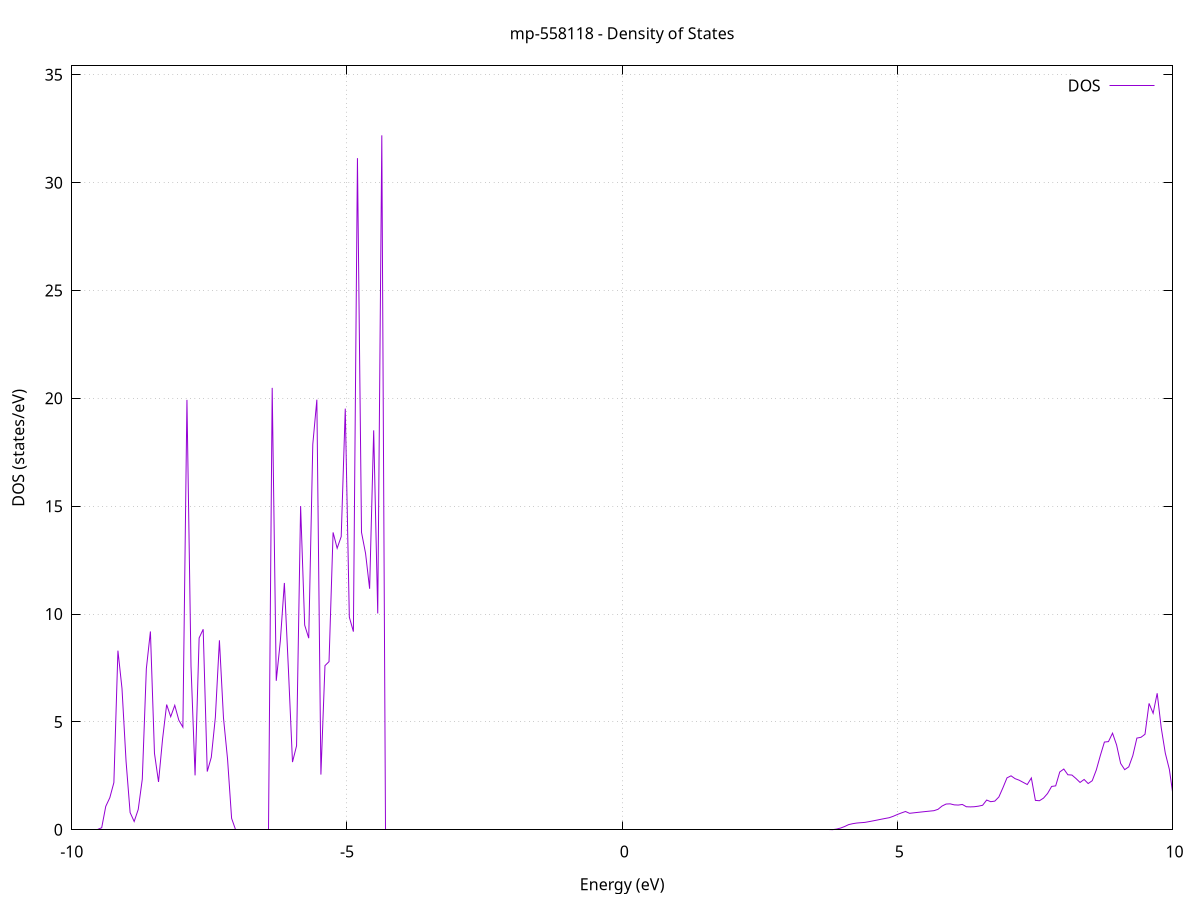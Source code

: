 set title 'mp-558118 - Density of States'
set xlabel 'Energy (eV)'
set ylabel 'DOS (states/eV)'
set grid
set xrange [-10:10]
set yrange [0:35.414]
set xzeroaxis lt -1
set terminal png size 800,600
set output 'mp-558118_dos_gnuplot.png'
plot '-' using 1:2 with lines title 'DOS'
-106.823800 0.000000
-106.750000 0.000000
-106.676200 0.000000
-106.602500 0.000000
-106.528700 0.000000
-106.455000 0.000000
-106.381200 0.000000
-106.307400 0.000000
-106.233700 0.000000
-106.159900 0.000000
-106.086100 0.000000
-106.012400 0.000000
-105.938600 0.000000
-105.864900 0.000000
-105.791100 0.000000
-105.717300 0.000000
-105.643600 0.000000
-105.569800 0.000000
-105.496000 0.000000
-105.422300 0.000000
-105.348500 0.000000
-105.274800 0.000000
-105.201000 0.000000
-105.127200 0.000000
-105.053500 0.000000
-104.979700 0.000000
-104.905900 0.000000
-104.832200 0.000000
-104.758400 0.000000
-104.684600 0.000000
-104.610900 0.000000
-104.537100 0.000000
-104.463400 0.000000
-104.389600 0.000000
-104.315800 0.000000
-104.242100 0.000000
-104.168300 0.000000
-104.094500 0.000000
-104.020800 0.000000
-103.947000 0.000000
-103.873300 0.000000
-103.799500 0.000000
-103.725700 0.000000
-103.652000 0.000000
-103.578200 0.000000
-103.504400 0.000000
-103.430700 0.000000
-103.356900 0.000000
-103.283200 0.000000
-103.209400 0.000000
-103.135600 0.000000
-103.061900 0.000000
-102.988100 0.000000
-102.914300 0.000000
-102.840600 0.000000
-102.766800 0.000000
-102.693000 0.000000
-102.619300 0.000000
-102.545500 0.000000
-102.471800 0.000000
-102.398000 0.000000
-102.324200 0.000000
-102.250500 0.000000
-102.176700 0.000000
-102.102900 0.000000
-102.029200 0.000000
-101.955400 0.000000
-101.881700 0.000000
-101.807900 0.000000
-101.734100 0.000000
-101.660400 0.000000
-101.586600 0.000000
-101.512800 0.000000
-101.439100 0.000000
-101.365300 0.000000
-101.291600 0.000000
-101.217800 0.000000
-101.144000 0.000000
-101.070300 0.000000
-100.996500 0.000000
-100.922700 0.000000
-100.849000 0.000000
-100.775200 0.000000
-100.701400 0.000000
-100.627700 0.000000
-100.553900 0.000000
-100.480200 0.000000
-100.406400 0.000000
-100.332600 0.000000
-100.258900 0.000000
-100.185100 0.000000
-100.111300 0.000000
-100.037600 0.000000
-99.963800 0.000000
-99.890100 0.000000
-99.816300 0.000000
-99.742500 0.000000
-99.668800 0.000000
-99.595000 0.000000
-99.521200 0.000000
-99.447500 0.000000
-99.373700 0.000000
-99.300000 0.000000
-99.226200 0.000000
-99.152400 0.000000
-99.078700 0.000000
-99.004900 0.000000
-98.931100 0.000000
-98.857400 0.000000
-98.783600 0.000000
-98.709800 0.000000
-98.636100 0.000000
-98.562300 0.000000
-98.488600 0.000000
-98.414800 0.000000
-98.341000 0.000000
-98.267300 0.000000
-98.193500 0.000000
-98.119700 0.000000
-98.046000 0.000000
-97.972200 0.000000
-97.898500 0.000000
-97.824700 0.000000
-97.750900 0.000000
-97.677200 0.000000
-97.603400 0.000000
-97.529600 0.000000
-97.455900 0.000000
-97.382100 0.000000
-97.308400 0.000000
-97.234600 0.000000
-97.160800 0.000000
-97.087100 0.000000
-97.013300 0.000000
-96.939500 0.000000
-96.865800 0.000000
-96.792000 0.000000
-96.718200 0.000000
-96.644500 0.000000
-96.570700 0.000000
-96.497000 0.000000
-96.423200 0.000000
-96.349400 0.000000
-96.275700 0.000000
-96.201900 0.000000
-96.128100 0.000000
-96.054400 0.000000
-95.980600 0.000000
-95.906900 0.000000
-95.833100 0.000000
-95.759300 0.000000
-95.685600 0.000000
-95.611800 0.000000
-95.538000 0.000000
-95.464300 0.000000
-95.390500 0.000000
-95.316800 0.000000
-95.243000 0.000000
-95.169200 0.000000
-95.095500 0.000000
-95.021700 0.000000
-94.947900 0.000000
-94.874200 0.000000
-94.800400 0.000000
-94.726600 0.000000
-94.652900 0.000000
-94.579100 0.000000
-94.505400 0.000000
-94.431600 0.000000
-94.357800 0.000000
-94.284100 0.000000
-94.210300 0.000000
-94.136500 0.000000
-94.062800 0.000000
-93.989000 0.000000
-93.915300 0.000000
-93.841500 0.000000
-93.767700 0.000000
-93.694000 0.000000
-93.620200 0.000000
-93.546400 0.000000
-93.472700 0.000000
-93.398900 0.000000
-93.325200 0.000000
-93.251400 0.000000
-93.177600 0.000000
-93.103900 0.000000
-93.030100 0.000000
-92.956300 0.000000
-92.882600 0.000000
-92.808800 0.000000
-92.735000 0.000000
-92.661300 0.000000
-92.587500 0.000000
-92.513800 0.000000
-92.440000 0.000000
-92.366200 0.000000
-92.292500 0.000000
-92.218700 0.000000
-92.144900 0.000000
-92.071200 0.000000
-91.997400 0.000000
-91.923700 0.000000
-91.849900 0.000000
-91.776100 0.000000
-91.702400 0.000000
-91.628600 0.000000
-91.554800 0.000000
-91.481100 0.000000
-91.407300 0.000000
-91.333600 0.000000
-91.259800 0.000000
-91.186000 0.000000
-91.112300 0.000000
-91.038500 0.000000
-90.964700 0.000000
-90.891000 0.000000
-90.817200 0.000000
-90.743400 0.000000
-90.669700 0.000000
-90.595900 0.000000
-90.522200 0.000000
-90.448400 0.000000
-90.374600 0.000000
-90.300900 0.000000
-90.227100 0.000000
-90.153300 0.000000
-90.079600 0.000000
-90.005800 0.000000
-89.932100 0.000000
-89.858300 0.000000
-89.784500 0.000000
-89.710800 0.000000
-89.637000 0.000000
-89.563200 0.000000
-89.489500 0.000000
-89.415700 0.000000
-89.342000 0.000000
-89.268200 0.000000
-89.194400 0.000000
-89.120700 0.000000
-89.046900 0.000000
-88.973100 0.000000
-88.899400 0.000000
-88.825600 0.000000
-88.751800 0.000000
-88.678100 0.000000
-88.604300 0.000000
-88.530600 0.000000
-88.456800 0.000000
-88.383000 0.000000
-88.309300 0.000000
-88.235500 0.000000
-88.161700 0.000000
-88.088000 0.000000
-88.014200 0.000000
-87.940500 0.000000
-87.866700 0.000000
-87.792900 0.000000
-87.719200 0.000000
-87.645400 0.000000
-87.571600 0.000000
-87.497900 0.000000
-87.424100 0.000000
-87.350400 0.000000
-87.276600 0.000000
-87.202800 0.000000
-87.129100 0.000000
-87.055300 0.000000
-86.981500 0.000000
-86.907800 0.000000
-86.834000 0.000000
-86.760200 0.000000
-86.686500 0.000000
-86.612700 0.000000
-86.539000 0.000000
-86.465200 0.000000
-86.391400 0.000000
-86.317700 0.000000
-86.243900 0.000000
-86.170100 0.000000
-86.096400 0.000000
-86.022600 0.000000
-85.948900 0.000000
-85.875100 0.000000
-85.801300 0.000000
-85.727600 0.000000
-85.653800 0.000000
-85.580000 0.000000
-85.506300 0.000000
-85.432500 0.000000
-85.358800 0.000000
-85.285000 0.000000
-85.211200 0.000000
-85.137500 0.000000
-85.063700 0.000000
-84.989900 0.000000
-84.916200 0.000000
-84.842400 0.000000
-84.768600 0.000000
-84.694900 0.000000
-84.621100 0.000000
-84.547400 0.000000
-84.473600 0.000000
-84.399800 0.000000
-84.326100 0.000000
-84.252300 0.000000
-84.178500 0.000000
-84.104800 0.000000
-84.031000 0.000000
-83.957300 0.000000
-83.883500 0.000000
-83.809700 0.000000
-83.736000 0.000000
-83.662200 0.000000
-83.588400 0.000000
-83.514700 0.000000
-83.440900 0.000000
-83.367200 0.000000
-83.293400 0.000000
-83.219600 0.000000
-83.145900 0.000000
-83.072100 0.000000
-82.998300 0.000000
-82.924600 0.000000
-82.850800 0.000000
-82.777000 0.000000
-82.703300 0.000000
-82.629500 0.000000
-82.555800 0.000000
-82.482000 0.000000
-82.408200 0.000000
-82.334500 0.000000
-82.260700 0.000000
-82.186900 0.000000
-82.113200 0.000000
-82.039400 0.000000
-81.965700 0.000000
-81.891900 0.000000
-81.818100 0.000000
-81.744400 0.000000
-81.670600 0.000000
-81.596800 0.000000
-81.523100 0.000000
-81.449300 0.000000
-81.375500 0.000000
-81.301800 0.000000
-81.228000 0.000000
-81.154300 0.000000
-81.080500 0.000000
-81.006700 0.000000
-80.933000 0.000000
-80.859200 0.000000
-80.785400 0.000000
-80.711700 0.000000
-80.637900 0.000000
-80.564200 0.000000
-80.490400 0.000000
-80.416600 0.000000
-80.342900 0.000000
-80.269100 0.000000
-80.195300 0.000000
-80.121600 0.000000
-80.047800 0.000000
-79.974100 0.000000
-79.900300 0.000000
-79.826500 0.000000
-79.752800 0.000000
-79.679000 0.000000
-79.605200 0.000000
-79.531500 0.000000
-79.457700 0.000000
-79.383900 0.000000
-79.310200 0.000000
-79.236400 0.000000
-79.162700 0.000000
-79.088900 0.000000
-79.015100 0.000000
-78.941400 0.000000
-78.867600 0.000000
-78.793800 0.000000
-78.720100 0.000000
-78.646300 0.000000
-78.572600 0.000000
-78.498800 0.000000
-78.425000 0.000000
-78.351300 0.000000
-78.277500 0.000000
-78.203700 0.000000
-78.130000 0.000000
-78.056200 0.000000
-77.982500 0.000000
-77.908700 0.000000
-77.834900 0.000000
-77.761200 0.000000
-77.687400 0.000000
-77.613600 0.000000
-77.539900 0.000000
-77.466100 0.000000
-77.392300 0.000000
-77.318600 0.000000
-77.244800 0.000000
-77.171100 0.000000
-77.097300 0.000000
-77.023500 0.000000
-76.949800 0.000000
-76.876000 0.000000
-76.802200 0.000000
-76.728500 0.000000
-76.654700 0.000000
-76.581000 0.000000
-76.507200 0.000000
-76.433400 0.000000
-76.359700 0.000000
-76.285900 0.000000
-76.212100 0.000000
-76.138400 0.000000
-76.064600 0.000000
-75.990900 0.000000
-75.917100 0.000000
-75.843300 0.000000
-75.769600 0.000000
-75.695800 0.000000
-75.622000 0.000000
-75.548300 0.000000
-75.474500 0.000000
-75.400700 0.000000
-75.327000 0.000000
-75.253200 0.000000
-75.179500 0.000000
-75.105700 0.000000
-75.031900 0.000000
-74.958200 0.000000
-74.884400 0.000000
-74.810600 0.000000
-74.736900 0.000000
-74.663100 0.000000
-74.589400 0.000000
-74.515600 0.000000
-74.441800 0.000000
-74.368100 0.000000
-74.294300 0.000000
-74.220500 0.000000
-74.146800 0.000000
-74.073000 0.000000
-73.999300 0.000000
-73.925500 0.000000
-73.851700 0.000000
-73.778000 0.000000
-73.704200 0.000000
-73.630400 0.000000
-73.556700 0.000000
-73.482900 0.000000
-73.409100 0.000000
-73.335400 0.000000
-73.261600 0.000000
-73.187900 0.000000
-73.114100 0.000000
-73.040300 0.000000
-72.966600 0.000000
-72.892800 0.000000
-72.819000 0.000000
-72.745300 0.000000
-72.671500 0.000000
-72.597800 0.000000
-72.524000 0.000000
-72.450200 0.000000
-72.376500 0.000000
-72.302700 0.000000
-72.228900 0.000000
-72.155200 0.000000
-72.081400 0.000000
-72.007700 0.000000
-71.933900 0.000000
-71.860100 0.000000
-71.786400 0.000000
-71.712600 0.000000
-71.638800 0.000000
-71.565100 0.000000
-71.491300 0.000000
-71.417500 0.000000
-71.343800 0.000000
-71.270000 0.000000
-71.196300 0.000000
-71.122500 0.000000
-71.048700 0.000000
-70.975000 0.000000
-70.901200 0.000000
-70.827400 0.000000
-70.753700 0.000000
-70.679900 0.000000
-70.606200 0.000000
-70.532400 0.000000
-70.458600 0.000000
-70.384900 0.000000
-70.311100 0.000000
-70.237300 0.000000
-70.163600 0.000000
-70.089800 0.000000
-70.016100 0.000000
-69.942300 0.000000
-69.868500 0.000000
-69.794800 0.000000
-69.721000 0.000000
-69.647200 0.000000
-69.573500 0.000000
-69.499700 0.000000
-69.425900 0.000000
-69.352200 0.000000
-69.278400 0.000000
-69.204700 0.000000
-69.130900 0.000000
-69.057100 0.000000
-68.983400 0.000000
-68.909600 0.000000
-68.835800 0.000000
-68.762100 0.000000
-68.688300 0.000000
-68.614600 0.000000
-68.540800 0.000000
-68.467000 0.000000
-68.393300 0.000000
-68.319500 0.000000
-68.245700 0.000000
-68.172000 0.000000
-68.098200 0.000000
-68.024500 0.000000
-67.950700 0.000000
-67.876900 0.000000
-67.803200 0.000000
-67.729400 0.000000
-67.655600 0.000000
-67.581900 0.000000
-67.508100 0.000000
-67.434300 0.000000
-67.360600 0.000000
-67.286800 0.000000
-67.213100 0.000000
-67.139300 0.000000
-67.065500 0.000000
-66.991800 0.000000
-66.918000 0.000000
-66.844200 0.000000
-66.770500 0.000000
-66.696700 0.000000
-66.623000 0.000000
-66.549200 0.000000
-66.475400 0.000000
-66.401700 0.000000
-66.327900 0.000000
-66.254100 0.000000
-66.180400 0.000000
-66.106600 0.000000
-66.032900 0.000000
-65.959100 0.000000
-65.885300 0.000000
-65.811600 0.000000
-65.737800 0.000000
-65.664000 0.000000
-65.590300 0.000000
-65.516500 0.000000
-65.442700 0.000000
-65.369000 0.000000
-65.295200 0.000000
-65.221500 0.000000
-65.147700 0.000000
-65.073900 0.000000
-65.000200 0.000000
-64.926400 0.000000
-64.852600 0.000000
-64.778900 0.000000
-64.705100 0.000000
-64.631400 0.000000
-64.557600 0.000000
-64.483800 0.000000
-64.410100 0.000000
-64.336300 0.000000
-64.262500 0.000000
-64.188800 0.000000
-64.115000 0.000000
-64.041300 0.000000
-63.967500 0.000000
-63.893700 0.000000
-63.820000 0.000000
-63.746200 0.000000
-63.672400 0.000000
-63.598700 0.000000
-63.524900 0.000000
-63.451100 0.000000
-63.377400 0.000000
-63.303600 0.000000
-63.229900 0.000000
-63.156100 0.000000
-63.082300 0.000000
-63.008600 0.000000
-62.934800 0.000000
-62.861000 0.000000
-62.787300 0.000000
-62.713500 0.000000
-62.639800 0.000000
-62.566000 0.000000
-62.492200 0.000000
-62.418500 0.000000
-62.344700 0.000000
-62.270900 0.000000
-62.197200 0.000000
-62.123400 0.000000
-62.049700 0.000000
-61.975900 0.000000
-61.902100 0.000000
-61.828400 0.000000
-61.754600 0.000000
-61.680800 0.000000
-61.607100 0.000000
-61.533300 0.000000
-61.459500 0.000000
-61.385800 0.000000
-61.312000 0.000000
-61.238300 0.000000
-61.164500 0.000000
-61.090700 0.000000
-61.017000 0.000000
-60.943200 0.000000
-60.869400 0.000000
-60.795700 0.000000
-60.721900 0.000000
-60.648200 0.000000
-60.574400 0.000000
-60.500600 0.000000
-60.426900 0.000000
-60.353100 0.000000
-60.279300 0.000000
-60.205600 0.000000
-60.131800 0.000000
-60.058100 0.000000
-59.984300 0.000000
-59.910500 0.000000
-59.836800 0.000000
-59.763000 0.000000
-59.689200 0.000000
-59.615500 0.000000
-59.541700 0.000000
-59.467900 0.000000
-59.394200 0.000000
-59.320400 0.000000
-59.246700 0.000000
-59.172900 0.000000
-59.099100 0.000000
-59.025400 0.000000
-58.951600 0.000000
-58.877800 0.000000
-58.804100 0.000000
-58.730300 0.000000
-58.656600 0.000000
-58.582800 0.000000
-58.509000 0.000000
-58.435300 0.000000
-58.361500 0.000000
-58.287700 0.000000
-58.214000 0.000000
-58.140200 0.000000
-58.066500 0.000000
-57.992700 0.000000
-57.918900 0.000000
-57.845200 0.000000
-57.771400 0.000000
-57.697600 0.000000
-57.623900 0.000000
-57.550100 0.000000
-57.476300 0.000000
-57.402600 0.000000
-57.328800 0.000000
-57.255100 0.000000
-57.181300 0.000000
-57.107500 0.000000
-57.033800 0.000000
-56.960000 0.000000
-56.886200 0.000000
-56.812500 0.000000
-56.738700 0.000000
-56.665000 0.000000
-56.591200 0.000000
-56.517400 0.000000
-56.443700 0.000000
-56.369900 0.000000
-56.296100 0.000000
-56.222400 0.000000
-56.148600 0.000000
-56.074900 0.000000
-56.001100 0.000000
-55.927300 0.000000
-55.853600 0.000000
-55.779800 0.000000
-55.706000 0.000000
-55.632300 0.000000
-55.558500 0.000000
-55.484700 0.000000
-55.411000 0.000000
-55.337200 0.000000
-55.263500 0.000000
-55.189700 0.000000
-55.115900 0.000000
-55.042200 0.000000
-54.968400 0.000000
-54.894600 0.000000
-54.820900 0.000000
-54.747100 0.000000
-54.673400 0.000000
-54.599600 0.000000
-54.525800 0.000000
-54.452100 0.000000
-54.378300 0.000000
-54.304500 0.000000
-54.230800 0.000000
-54.157000 0.000000
-54.083300 0.000000
-54.009500 0.000000
-53.935700 0.000000
-53.862000 0.000000
-53.788200 0.000000
-53.714400 0.000000
-53.640700 0.000000
-53.566900 0.000000
-53.493100 0.000000
-53.419400 0.000000
-53.345600 0.000000
-53.271900 0.000000
-53.198100 0.000000
-53.124300 0.000000
-53.050600 0.000000
-52.976800 0.000000
-52.903000 0.000000
-52.829300 0.000000
-52.755500 0.000000
-52.681800 0.000000
-52.608000 0.000000
-52.534200 0.000000
-52.460500 0.000000
-52.386700 0.000000
-52.312900 0.000000
-52.239200 0.000000
-52.165400 0.000000
-52.091700 0.000000
-52.017900 0.000000
-51.944100 0.000000
-51.870400 0.000000
-51.796600 0.000000
-51.722800 0.000000
-51.649100 0.000000
-51.575300 0.000000
-51.501500 0.000000
-51.427800 0.000000
-51.354000 0.000000
-51.280300 0.000000
-51.206500 0.000000
-51.132700 0.000000
-51.059000 0.000000
-50.985200 0.000000
-50.911400 0.000000
-50.837700 0.000000
-50.763900 0.000000
-50.690200 0.000000
-50.616400 0.000000
-50.542600 0.000000
-50.468900 0.000000
-50.395100 0.000000
-50.321300 0.000000
-50.247600 0.000000
-50.173800 0.000000
-50.100000 0.000000
-50.026300 0.000000
-49.952500 0.000000
-49.878800 0.000000
-49.805000 0.000000
-49.731200 0.000000
-49.657500 0.000000
-49.583700 0.000000
-49.509900 0.000000
-49.436200 0.000000
-49.362400 0.000000
-49.288700 0.000000
-49.214900 0.000000
-49.141100 0.000000
-49.067400 0.000000
-48.993600 0.000000
-48.919800 0.000000
-48.846100 0.000000
-48.772300 0.000000
-48.698600 0.000000
-48.624800 0.000000
-48.551000 0.000000
-48.477300 0.000000
-48.403500 0.000000
-48.329700 0.000000
-48.256000 0.000000
-48.182200 0.000000
-48.108400 0.000000
-48.034700 0.000000
-47.960900 0.000000
-47.887200 0.000000
-47.813400 0.000000
-47.739600 0.000000
-47.665900 0.000000
-47.592100 0.000000
-47.518300 0.000000
-47.444600 0.000000
-47.370800 0.000000
-47.297100 0.000000
-47.223300 0.000000
-47.149500 0.000000
-47.075800 0.000000
-47.002000 0.000000
-46.928200 0.000000
-46.854500 0.000000
-46.780700 0.000000
-46.707000 0.000000
-46.633200 0.000000
-46.559400 0.000000
-46.485700 0.000000
-46.411900 0.000000
-46.338100 0.000000
-46.264400 0.000000
-46.190600 0.000000
-46.116800 0.000000
-46.043100 0.000000
-45.969300 0.000000
-45.895600 0.000000
-45.821800 0.000000
-45.748000 0.000000
-45.674300 0.000000
-45.600500 0.000000
-45.526700 0.000000
-45.453000 0.000000
-45.379200 0.000000
-45.305500 0.000000
-45.231700 0.000000
-45.157900 0.000000
-45.084200 0.000000
-45.010400 0.000000
-44.936600 0.000000
-44.862900 0.000000
-44.789100 0.000000
-44.715400 0.000000
-44.641600 0.000000
-44.567800 0.000000
-44.494100 0.000000
-44.420300 0.000000
-44.346500 0.000000
-44.272800 0.000000
-44.199000 0.000000
-44.125200 0.000000
-44.051500 0.000000
-43.977700 0.000000
-43.904000 0.000000
-43.830200 0.000000
-43.756400 0.000000
-43.682700 0.000000
-43.608900 0.000000
-43.535100 0.000000
-43.461400 0.000000
-43.387600 0.000000
-43.313900 0.000000
-43.240100 0.000000
-43.166300 0.000000
-43.092600 0.000000
-43.018800 0.000000
-42.945000 0.000000
-42.871300 0.000000
-42.797500 0.000000
-42.723800 0.000000
-42.650000 0.000000
-42.576200 0.000000
-42.502500 0.000000
-42.428700 0.000000
-42.354900 0.000000
-42.281200 0.000000
-42.207400 0.000000
-42.133600 0.000000
-42.059900 0.000000
-41.986100 0.000000
-41.912400 0.000000
-41.838600 0.000000
-41.764800 0.000000
-41.691100 0.000000
-41.617300 0.000000
-41.543500 0.000000
-41.469800 0.000000
-41.396000 0.000000
-41.322300 0.000000
-41.248500 0.000000
-41.174700 0.000000
-41.101000 0.000000
-41.027200 0.000000
-40.953400 0.000000
-40.879700 0.000000
-40.805900 0.000000
-40.732200 0.000000
-40.658400 0.000000
-40.584600 0.000000
-40.510900 0.000000
-40.437100 0.000000
-40.363300 0.000000
-40.289600 0.000000
-40.215800 0.000000
-40.142000 0.000000
-40.068300 0.000000
-39.994500 0.000000
-39.920800 0.000000
-39.847000 0.000000
-39.773200 0.000000
-39.699500 0.000000
-39.625700 0.000000
-39.551900 0.000000
-39.478200 0.000000
-39.404400 0.000000
-39.330700 0.000000
-39.256900 0.000000
-39.183100 0.000000
-39.109400 0.000000
-39.035600 0.000000
-38.961800 0.000000
-38.888100 0.000000
-38.814300 0.000000
-38.740600 0.000000
-38.666800 0.000000
-38.593000 0.000000
-38.519300 0.000000
-38.445500 0.000000
-38.371700 0.000000
-38.298000 0.000000
-38.224200 0.000000
-38.150400 0.000000
-38.076700 0.000000
-38.002900 0.000000
-37.929200 0.000000
-37.855400 0.000000
-37.781600 0.000000
-37.707900 0.000000
-37.634100 0.000000
-37.560300 0.000000
-37.486600 0.000000
-37.412800 0.000000
-37.339100 0.000000
-37.265300 0.000000
-37.191500 0.000000
-37.117800 0.000000
-37.044000 0.000000
-36.970200 0.000000
-36.896500 0.000000
-36.822700 0.000000
-36.749000 0.000000
-36.675200 0.000000
-36.601400 0.000000
-36.527700 0.000000
-36.453900 0.000000
-36.380100 0.000000
-36.306400 0.000000
-36.232600 0.000000
-36.158800 0.000000
-36.085100 0.000000
-36.011300 0.000000
-35.937600 0.000000
-35.863800 0.000000
-35.790000 0.000000
-35.716300 0.000000
-35.642500 0.000000
-35.568700 0.000000
-35.495000 0.000000
-35.421200 0.000000
-35.347500 0.000000
-35.273700 0.000000
-35.199900 0.000000
-35.126200 0.000000
-35.052400 0.000000
-34.978600 0.000000
-34.904900 0.000000
-34.831100 0.000000
-34.757400 0.000000
-34.683600 0.000000
-34.609800 0.000000
-34.536100 0.000000
-34.462300 0.000000
-34.388500 0.000000
-34.314800 0.000000
-34.241000 0.000000
-34.167200 0.000000
-34.093500 0.000000
-34.019700 0.000000
-33.946000 0.000000
-33.872200 0.000000
-33.798400 0.000000
-33.724700 0.000000
-33.650900 0.000000
-33.577100 0.000000
-33.503400 0.000000
-33.429600 0.000000
-33.355900 0.000000
-33.282100 0.000000
-33.208300 0.000000
-33.134600 0.000000
-33.060800 0.000000
-32.987000 0.000000
-32.913300 0.000000
-32.839500 0.000000
-32.765800 0.000000
-32.692000 0.000000
-32.618200 0.000000
-32.544500 0.000000
-32.470700 0.000000
-32.396900 0.000000
-32.323200 0.000000
-32.249400 0.000000
-32.175600 0.000000
-32.101900 0.000000
-32.028100 0.000000
-31.954400 0.000000
-31.880600 0.000000
-31.806800 0.000000
-31.733100 0.000000
-31.659300 0.000000
-31.585500 0.000000
-31.511800 0.000000
-31.438000 0.000000
-31.364300 0.000000
-31.290500 0.000000
-31.216700 0.000000
-31.143000 0.000000
-31.069200 0.000000
-30.995400 0.000000
-30.921700 0.000000
-30.847900 0.000000
-30.774200 0.000000
-30.700400 0.000000
-30.626600 0.000000
-30.552900 0.000000
-30.479100 0.000000
-30.405300 0.000000
-30.331600 0.000000
-30.257800 0.000000
-30.184000 0.000000
-30.110300 0.000000
-30.036500 0.000000
-29.962800 0.000000
-29.889000 0.000000
-29.815200 0.000000
-29.741500 0.000000
-29.667700 0.000000
-29.593900 0.000000
-29.520200 0.000000
-29.446400 0.000000
-29.372700 0.000000
-29.298900 0.000000
-29.225100 0.000000
-29.151400 0.000000
-29.077600 0.000000
-29.003800 0.000000
-28.930100 0.000000
-28.856300 0.000000
-28.782600 0.000000
-28.708800 0.000000
-28.635000 0.000000
-28.561300 0.000000
-28.487500 0.000000
-28.413700 0.000000
-28.340000 0.000000
-28.266200 0.000000
-28.192400 0.000000
-28.118700 0.000000
-28.044900 0.000000
-27.971200 0.000000
-27.897400 0.000000
-27.823600 0.000000
-27.749900 0.000000
-27.676100 0.000000
-27.602300 0.000000
-27.528600 0.000000
-27.454800 0.000000
-27.381100 0.000000
-27.307300 0.000000
-27.233500 0.000000
-27.159800 0.000000
-27.086000 0.000000
-27.012200 0.000000
-26.938500 0.000000
-26.864700 0.000000
-26.791000 0.000000
-26.717200 0.000000
-26.643400 0.000000
-26.569700 0.000000
-26.495900 0.000000
-26.422100 0.000000
-26.348400 0.000000
-26.274600 0.000000
-26.200800 0.000000
-26.127100 0.000000
-26.053300 0.000000
-25.979600 0.000000
-25.905800 0.000000
-25.832000 0.000000
-25.758300 0.000000
-25.684500 0.000000
-25.610700 0.000000
-25.537000 0.000000
-25.463200 0.000000
-25.389500 0.000000
-25.315700 0.000000
-25.241900 1.631000
-25.168200 4.700400
-25.094400 11.165800
-25.020600 2.019900
-24.946900 3.984200
-24.873100 24.693600
-24.799400 4.063200
-24.725600 1.573200
-24.651800 28.775500
-24.578100 5.924400
-24.504300 2.336300
-24.430500 0.000000
-24.356800 0.000000
-24.283000 0.000000
-24.209200 0.000000
-24.135500 0.000000
-24.061700 0.000000
-23.988000 0.000000
-23.914200 0.000000
-23.840400 0.000000
-23.766700 0.000000
-23.692900 0.000000
-23.619100 0.000000
-23.545400 0.000000
-23.471600 0.000000
-23.397900 0.000000
-23.324100 0.000000
-23.250300 0.000000
-23.176600 0.000000
-23.102800 0.000000
-23.029000 0.000000
-22.955300 0.000000
-22.881500 0.000000
-22.807800 0.000000
-22.734000 0.000000
-22.660200 0.000000
-22.586500 0.000000
-22.512700 0.000000
-22.438900 0.000000
-22.365200 0.000000
-22.291400 0.000000
-22.217600 0.000000
-22.143900 0.000000
-22.070100 0.000000
-21.996400 0.000000
-21.922600 0.000000
-21.848800 0.000000
-21.775100 0.000000
-21.701300 0.000000
-21.627500 0.000000
-21.553800 0.000000
-21.480000 0.000000
-21.406300 0.000000
-21.332500 0.000000
-21.258700 0.000000
-21.185000 0.000000
-21.111200 0.000000
-21.037400 0.000000
-20.963700 0.000000
-20.889900 0.000000
-20.816200 0.000000
-20.742400 0.000000
-20.668600 0.000000
-20.594900 0.000000
-20.521100 0.000000
-20.447300 0.000000
-20.373600 0.000000
-20.299800 0.000000
-20.226000 0.000000
-20.152300 0.000000
-20.078500 0.000000
-20.004800 0.000000
-19.931000 0.000000
-19.857200 0.000000
-19.783500 0.000000
-19.709700 0.000000
-19.635900 0.000000
-19.562200 0.000000
-19.488400 0.000000
-19.414700 0.000000
-19.340900 0.000000
-19.267100 0.000000
-19.193400 0.000000
-19.119600 0.000000
-19.045800 0.000000
-18.972100 0.000000
-18.898300 0.000000
-18.824500 0.000000
-18.750800 0.000000
-18.677000 0.000000
-18.603300 0.000000
-18.529500 0.000000
-18.455700 0.000000
-18.382000 0.000000
-18.308200 0.000000
-18.234400 0.000000
-18.160700 0.000000
-18.086900 0.000000
-18.013200 0.000000
-17.939400 0.000000
-17.865600 0.000000
-17.791900 0.000000
-17.718100 0.000000
-17.644300 0.000000
-17.570600 0.000000
-17.496800 0.000000
-17.423100 0.000000
-17.349300 0.000000
-17.275500 0.000000
-17.201800 0.000000
-17.128000 0.000000
-17.054200 0.000000
-16.980500 0.000000
-16.906700 0.000000
-16.832900 0.000000
-16.759200 0.000000
-16.685400 0.000000
-16.611700 0.000000
-16.537900 0.000000
-16.464100 0.000000
-16.390400 0.000000
-16.316600 0.000000
-16.242800 0.000000
-16.169100 0.000000
-16.095300 0.000000
-16.021600 0.000000
-15.947800 0.000000
-15.874000 0.000000
-15.800300 0.000000
-15.726500 0.000000
-15.652700 0.000000
-15.579000 0.000000
-15.505200 0.000000
-15.431500 0.000000
-15.357700 0.000000
-15.283900 0.000000
-15.210200 0.000000
-15.136400 0.000000
-15.062600 0.000000
-14.988900 0.000000
-14.915100 0.000000
-14.841300 0.000000
-14.767600 0.000000
-14.693800 0.000000
-14.620100 0.000000
-14.546300 0.000000
-14.472500 0.000000
-14.398800 0.000000
-14.325000 0.000000
-14.251200 0.000000
-14.177500 0.000000
-14.103700 0.000000
-14.030000 0.000000
-13.956200 0.000000
-13.882400 0.000000
-13.808700 0.000000
-13.734900 0.000000
-13.661100 0.000000
-13.587400 0.000000
-13.513600 0.000000
-13.439900 0.000000
-13.366100 0.000000
-13.292300 0.000000
-13.218600 0.000000
-13.144800 0.000000
-13.071000 0.000000
-12.997300 0.000000
-12.923500 0.000000
-12.849700 0.000000
-12.776000 0.000000
-12.702200 0.000000
-12.628500 0.000000
-12.554700 0.000000
-12.480900 0.000000
-12.407200 0.000000
-12.333400 0.000000
-12.259600 0.000000
-12.185900 0.000000
-12.112100 0.000000
-12.038400 0.000000
-11.964600 0.000000
-11.890800 0.000000
-11.817100 0.000000
-11.743300 0.000000
-11.669500 0.000000
-11.595800 0.000000
-11.522000 0.000000
-11.448300 0.000000
-11.374500 0.000000
-11.300700 0.000000
-11.227000 0.000000
-11.153200 0.000000
-11.079400 0.000000
-11.005700 0.000000
-10.931900 0.000000
-10.858100 0.000000
-10.784400 0.000000
-10.710600 0.000000
-10.636900 0.000000
-10.563100 0.000000
-10.489300 0.000000
-10.415600 0.000000
-10.341800 0.000000
-10.268000 0.000000
-10.194300 0.000000
-10.120500 0.000000
-10.046800 0.000000
-9.973000 0.000000
-9.899200 0.000000
-9.825500 0.000000
-9.751700 0.000000
-9.677900 0.000000
-9.604200 0.000000
-9.530400 0.000000
-9.456700 0.094800
-9.382900 1.084600
-9.309100 1.487400
-9.235400 2.187200
-9.161600 8.304600
-9.087800 6.547200
-9.014100 3.178500
-8.940300 0.798000
-8.866500 0.383900
-8.792800 0.943600
-8.719000 2.345700
-8.645300 7.466700
-8.571500 9.193600
-8.497700 3.545300
-8.424000 2.217200
-8.350200 4.214500
-8.276400 5.804600
-8.202700 5.241800
-8.128900 5.769900
-8.055200 5.080100
-7.981400 4.755600
-7.907600 19.929200
-7.833900 7.595200
-7.760100 2.521500
-7.686300 8.891900
-7.612600 9.295800
-7.538800 2.699600
-7.465100 3.361800
-7.391300 5.216200
-7.317500 8.785900
-7.243800 5.187100
-7.170000 3.281700
-7.096200 0.531000
-7.022500 0.000000
-6.948700 0.000000
-6.874900 0.000000
-6.801200 0.000000
-6.727400 0.000000
-6.653700 0.000000
-6.579900 0.000000
-6.506100 0.000000
-6.432400 0.000000
-6.358600 20.487900
-6.284800 6.906300
-6.211100 8.744900
-6.137300 11.443300
-6.063600 7.422900
-5.989800 3.138000
-5.916000 3.892800
-5.842300 15.005100
-5.768500 9.489800
-5.694700 8.882300
-5.621000 17.868600
-5.547200 19.938900
-5.473500 2.557300
-5.399700 7.609100
-5.325900 7.795300
-5.252200 13.785600
-5.178400 13.052200
-5.104600 13.591200
-5.030900 19.524800
-4.957100 9.858900
-4.883300 9.186100
-4.809600 31.135600
-4.735800 13.789300
-4.662100 12.810800
-4.588300 11.173000
-4.514500 18.518800
-4.440800 10.026800
-4.367000 32.194400
-4.293200 0.000000
-4.219500 0.000000
-4.145700 0.000000
-4.072000 0.000000
-3.998200 0.000000
-3.924400 0.000000
-3.850700 0.000000
-3.776900 0.000000
-3.703100 0.000000
-3.629400 0.000000
-3.555600 0.000000
-3.481900 0.000000
-3.408100 0.000000
-3.334300 0.000000
-3.260600 0.000000
-3.186800 0.000000
-3.113000 0.000000
-3.039300 0.000000
-2.965500 0.000000
-2.891700 0.000000
-2.818000 0.000000
-2.744200 0.000000
-2.670500 0.000000
-2.596700 0.000000
-2.522900 0.000000
-2.449200 0.000000
-2.375400 0.000000
-2.301600 0.000000
-2.227900 0.000000
-2.154100 0.000000
-2.080400 0.000000
-2.006600 0.000000
-1.932800 0.000000
-1.859100 0.000000
-1.785300 0.000000
-1.711500 0.000000
-1.637800 0.000000
-1.564000 0.000000
-1.490300 0.000000
-1.416500 0.000000
-1.342700 0.000000
-1.269000 0.000000
-1.195200 0.000000
-1.121400 0.000000
-1.047700 0.000000
-0.973900 0.000000
-0.900100 0.000000
-0.826400 0.000000
-0.752600 0.000000
-0.678900 0.000000
-0.605100 0.000000
-0.531300 0.000000
-0.457600 0.000000
-0.383800 0.000000
-0.310000 0.000000
-0.236300 0.000000
-0.162500 0.000000
-0.088800 0.000000
-0.015000 0.000000
0.058800 0.000000
0.132500 0.000000
0.206300 0.000000
0.280100 0.000000
0.353800 0.000000
0.427600 0.000000
0.501300 0.000000
0.575100 0.000000
0.648900 0.000000
0.722600 0.000000
0.796400 0.000000
0.870200 0.000000
0.943900 0.000000
1.017700 0.000000
1.091500 0.000000
1.165200 0.000000
1.239000 0.000000
1.312700 0.000000
1.386500 0.000000
1.460300 0.000000
1.534000 0.000000
1.607800 0.000000
1.681600 0.000000
1.755300 0.000000
1.829100 0.000000
1.902800 0.000000
1.976600 0.000000
2.050400 0.000000
2.124100 0.000000
2.197900 0.000000
2.271700 0.000000
2.345400 0.000000
2.419200 0.000000
2.492900 0.000000
2.566700 0.000000
2.640500 0.000000
2.714200 0.000000
2.788000 0.000000
2.861800 0.000000
2.935500 0.000000
3.009300 0.000000
3.083100 0.000000
3.156800 0.000000
3.230600 0.000000
3.304300 0.000000
3.378100 0.000000
3.451900 0.000000
3.525600 0.000000
3.599400 0.000000
3.673200 0.000000
3.746900 0.000000
3.820700 0.004600
3.894400 0.030500
3.968200 0.079100
4.042000 0.150500
4.115700 0.239200
4.189500 0.282600
4.263300 0.312300
4.337000 0.328300
4.410800 0.342300
4.484500 0.377000
4.558300 0.412800
4.632100 0.449800
4.705800 0.488000
4.779600 0.525100
4.853400 0.559600
4.927100 0.626800
5.000900 0.708300
5.074700 0.781300
5.148400 0.847500
5.222200 0.763100
5.295900 0.784800
5.369700 0.805900
5.443500 0.826500
5.517200 0.846500
5.591000 0.866000
5.664800 0.885000
5.738500 0.947200
5.812300 1.099500
5.886000 1.193100
5.959800 1.202100
6.033600 1.155000
6.107300 1.145300
6.181100 1.173700
6.254900 1.067700
6.328600 1.061000
6.402400 1.069300
6.476100 1.095300
6.549900 1.136400
6.623700 1.378500
6.697400 1.302000
6.771200 1.328400
6.845000 1.520300
6.918700 1.945700
6.992500 2.406000
7.066300 2.501300
7.140000 2.369500
7.213800 2.298500
7.287500 2.197300
7.361300 2.097000
7.435100 2.403000
7.508800 1.362300
7.582600 1.346700
7.656400 1.467200
7.730100 1.683100
7.803900 2.009000
7.877600 2.036100
7.951400 2.679300
8.025200 2.816100
8.098900 2.550500
8.172700 2.537300
8.246500 2.376100
8.320200 2.194100
8.394000 2.332700
8.467700 2.142400
8.541500 2.274600
8.615300 2.771100
8.689000 3.443500
8.762800 4.066400
8.836600 4.087200
8.910300 4.478500
8.984100 3.931400
9.057900 3.074900
9.131600 2.787200
9.205400 2.917400
9.279100 3.439100
9.352900 4.250300
9.426700 4.286900
9.500400 4.427900
9.574200 5.858600
9.648000 5.399700
9.721700 6.328900
9.795500 4.723900
9.869200 3.552900
9.943000 2.799700
10.016800 1.467400
10.090500 0.554700
10.164300 0.164400
10.238100 2.195100
10.311800 1.232500
10.385600 1.497600
10.459300 1.945700
10.533100 3.894400
10.606900 4.021100
10.680600 4.006400
10.754400 4.588400
10.828200 5.756800
10.901900 3.876800
10.975700 3.134900
11.049500 2.602400
11.123200 2.439500
11.197000 2.409000
11.270700 2.531800
11.344500 4.865900
11.418300 5.556000
11.492000 4.082900
11.565800 3.862600
11.639600 3.724200
11.713300 4.334400
11.787100 6.175500
11.860800 5.952300
11.934600 4.950900
12.008400 5.015400
12.082100 5.395100
12.155900 6.114300
12.229700 8.813100
12.303400 3.552800
12.377200 5.136800
12.451000 4.583200
12.524700 5.010500
12.598500 6.718800
12.672200 5.679000
12.746000 5.280900
12.819800 5.204400
12.893500 4.861700
12.967300 4.827900
13.041100 5.169800
13.114800 5.547700
13.188600 5.917900
13.262300 3.499100
13.336100 3.231000
13.409900 2.066800
13.483600 1.769000
13.557400 2.332600
13.631200 3.452600
13.704900 5.214500
13.778700 6.935500
13.852400 3.816900
13.926200 3.578400
14.000000 2.696000
14.073700 3.537700
14.147500 6.884600
14.221300 3.713000
14.295000 3.148800
14.368800 3.053500
14.442600 3.303200
14.516300 3.828300
14.590100 7.948000
14.663800 4.191500
14.737600 4.812600
14.811400 4.359000
14.885100 4.217500
14.958900 4.560400
15.032700 6.306900
15.106400 5.709200
15.180200 4.409300
15.253900 4.243900
15.327700 4.027600
15.401500 4.028800
15.475200 4.133500
15.549000 2.852500
15.622800 2.442500
15.696500 2.352500
15.770300 2.457100
15.844000 2.636600
15.917800 3.291200
15.991600 3.854100
16.065300 5.508700
16.139100 3.627900
16.212900 4.009800
16.286600 4.129600
16.360400 5.493800
16.434200 6.170200
16.507900 4.330900
16.581700 3.128200
16.655400 2.545300
16.729200 2.155900
16.803000 2.114100
16.876700 2.118400
16.950500 2.339000
17.024300 2.559100
17.098000 2.834300
17.171800 2.546900
17.245500 3.415300
17.319300 5.277900
17.393100 3.454000
17.466800 2.815500
17.540600 2.416100
17.614400 2.161300
17.688100 2.356000
17.761900 3.142900
17.835600 5.280700
17.909400 5.058700
17.983200 3.344200
18.056900 2.413100
18.130700 2.166200
18.204500 3.418500
18.278200 3.550300
18.352000 3.682300
18.425800 2.933100
18.499500 2.935200
18.573300 4.166100
18.647000 6.092900
18.720800 5.557300
18.794600 4.964600
18.868300 4.230100
18.942100 2.530000
19.015900 1.809200
19.089600 1.542000
19.163400 1.651600
19.237100 2.706600
19.310900 9.791200
19.384700 7.997100
19.458400 4.531800
19.532200 2.448500
19.606000 1.888800
19.679700 2.141700
19.753500 2.164000
19.827200 3.051500
19.901000 5.281600
19.974800 5.935900
20.048500 5.263300
20.122300 2.369200
20.196100 1.180700
20.269800 0.833500
20.343600 0.630800
20.417400 0.542700
20.491100 0.528300
20.564900 0.613300
20.638600 0.764000
20.712400 1.764000
20.786200 3.607400
20.859900 4.030500
20.933700 4.059900
21.007500 6.033900
21.081200 3.951000
21.155000 4.374600
21.228700 3.682500
21.302500 4.011500
21.376300 4.773800
21.450000 5.082600
21.523800 5.362000
21.597600 5.134200
21.671300 4.449900
21.745100 4.333300
21.818800 4.758100
21.892600 4.568500
21.966400 4.668800
22.040100 4.670800
22.113900 3.494200
22.187700 3.436700
22.261400 5.517100
22.335200 3.941300
22.409000 3.764700
22.482700 3.665900
22.556500 3.765400
22.630200 3.932300
22.704000 3.880600
22.777800 3.303700
22.851500 3.501300
22.925300 4.093000
22.999100 4.931200
23.072800 5.141700
23.146600 4.768700
23.220300 5.218800
23.294100 7.442600
23.367900 7.819400
23.441600 6.456500
23.515400 4.464600
23.589200 5.375700
23.662900 8.895000
23.736700 6.043600
23.810400 4.774300
23.884200 3.339600
23.958000 3.237400
24.031700 3.704900
24.105500 4.475800
24.179300 5.176000
24.253000 3.986900
24.326800 3.666400
24.400600 3.634300
24.474300 3.784500
24.548100 5.035900
24.621800 5.401300
24.695600 4.720600
24.769400 4.587500
24.843100 4.358300
24.916900 7.676400
24.990700 3.363200
25.064400 3.128100
25.138200 3.788500
25.211900 4.219100
25.285700 4.521000
25.359500 6.461300
25.433200 7.428400
25.507000 3.661100
25.580800 1.976300
25.654500 1.804600
25.728300 2.062800
25.802000 2.708000
25.875800 3.121700
25.949600 3.297300
26.023300 3.543100
26.097100 2.788400
26.170900 3.117200
26.244600 3.603900
26.318400 4.769700
26.392200 7.712800
26.465900 5.674300
26.539700 3.083400
26.613400 4.303000
26.687200 4.678100
26.761000 5.512400
26.834700 4.450700
26.908500 4.379300
26.982300 4.326000
27.056000 5.751500
27.129800 3.856900
27.203500 3.852400
27.277300 5.465600
27.351100 3.577800
27.424800 3.554400
27.498600 3.144800
27.572400 2.327800
27.646100 2.601900
27.719900 2.597100
27.793600 2.831700
27.867400 2.977700
27.941200 3.472100
28.014900 5.960300
28.088700 4.906000
28.162500 2.932700
28.236200 2.675100
28.310000 2.633300
28.383800 2.417400
28.457500 2.272900
28.531300 2.273800
28.605000 2.716200
28.678800 4.574600
28.752600 3.505600
28.826300 3.412000
28.900100 3.376500
28.973900 3.249200
29.047600 3.015600
29.121400 2.842500
29.195100 3.130200
29.268900 3.436900
29.342700 3.828300
29.416400 3.807900
29.490200 3.742500
29.564000 3.703600
29.637700 3.572900
29.711500 3.845300
29.785200 3.669200
29.859000 6.596900
29.932800 4.493200
30.006500 4.165800
30.080300 4.295100
30.154100 4.574600
30.227800 4.992500
30.301600 4.646100
30.375400 4.076300
30.449100 3.509500
30.522900 3.622700
30.596600 3.988200
30.670400 4.834600
30.744200 4.909400
30.817900 3.348400
30.891700 2.914500
30.965500 2.545900
31.039200 2.922200
31.113000 3.586200
31.186700 5.801000
31.260500 3.911200
31.334300 3.818400
31.408000 3.688000
31.481800 3.095600
31.555600 2.695700
31.629300 3.138800
31.703100 3.154400
31.776800 4.536000
31.850600 3.654200
31.924400 3.810000
31.998100 3.327600
32.071900 2.782500
32.145700 3.783800
32.219400 6.603600
32.293200 5.293800
32.367000 4.590700
32.440700 4.195000
32.514500 7.594600
32.588200 6.423500
32.662000 5.322800
32.735800 5.191900
32.809500 4.641800
32.883300 3.896300
32.957100 3.145800
33.030800 4.901800
33.104600 4.133600
33.178300 3.747600
33.252100 3.432500
33.325900 3.068800
33.399600 2.734000
33.473400 2.366000
33.547200 2.167200
33.620900 1.930400
33.694700 1.246300
33.768400 0.693200
33.842200 0.255400
33.916000 0.032900
33.989700 0.000200
34.063500 0.000000
34.137300 0.000000
34.211000 0.000000
34.284800 0.000000
34.358600 0.000000
34.432300 0.000000
34.506100 0.000000
34.579800 0.000000
34.653600 0.000000
34.727400 0.000000
34.801100 0.000000
34.874900 0.000000
34.948700 0.000000
35.022400 0.000000
35.096200 0.000000
35.169900 0.000000
35.243700 0.000000
35.317500 0.000000
35.391200 0.000000
35.465000 0.000000
35.538800 0.000000
35.612500 0.000000
35.686300 0.000000
35.760000 0.000000
35.833800 0.000000
35.907600 0.000000
35.981300 0.000000
36.055100 0.000000
36.128900 0.000000
36.202600 0.000000
36.276400 0.000000
36.350200 0.000000
36.423900 0.000000
36.497700 0.000000
36.571400 0.000000
36.645200 0.000000
36.719000 0.000000
36.792700 0.000000
36.866500 0.000000
36.940300 0.000000
37.014000 0.000000
37.087800 0.000000
37.161500 0.000000
37.235300 0.000000
37.309100 0.000000
37.382800 0.000000
37.456600 0.000000
37.530400 0.000000
37.604100 0.000000
37.677900 0.000000
37.751600 0.000000
37.825400 0.000000
37.899200 0.000000
37.972900 0.000000
38.046700 0.000000
38.120500 0.000000
38.194200 0.000000
38.268000 0.000000
38.341800 0.000000
38.415500 0.000000
38.489300 0.000000
38.563000 0.000000
38.636800 0.000000
38.710600 0.000000
38.784300 0.000000
38.858100 0.000000
38.931900 0.000000
39.005600 0.000000
39.079400 0.000000
39.153100 0.000000
39.226900 0.000000
39.300700 0.000000
39.374400 0.000000
39.448200 0.000000
39.522000 0.000000
39.595700 0.000000
39.669500 0.000000
39.743200 0.000000
39.817000 0.000000
39.890800 0.000000
39.964500 0.000000
40.038300 0.000000
40.112100 0.000000
40.185800 0.000000
40.259600 0.000000
40.333400 0.000000
40.407100 0.000000
40.480900 0.000000
40.554600 0.000000
40.628400 0.000000
40.702200 0.000000
e
